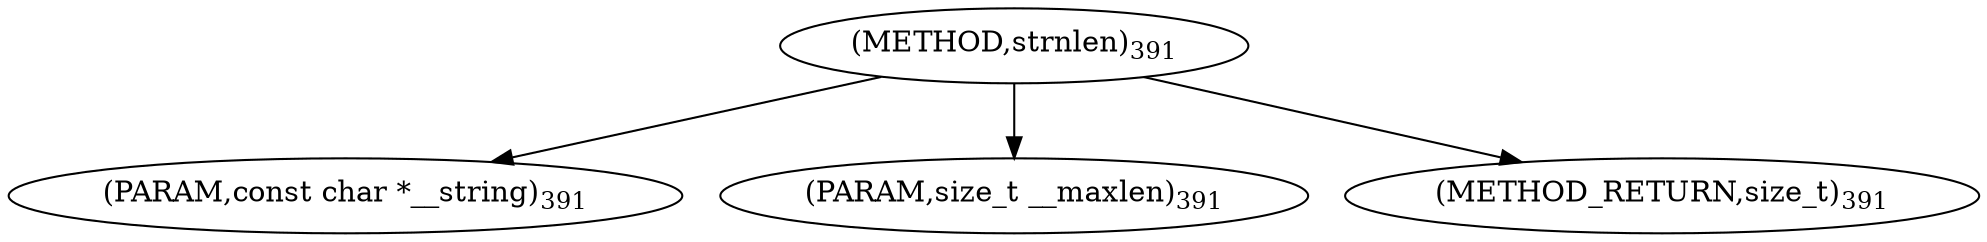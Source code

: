 digraph "strnlen" {  
"98905" [label = <(METHOD,strnlen)<SUB>391</SUB>> ]
"98906" [label = <(PARAM,const char *__string)<SUB>391</SUB>> ]
"98907" [label = <(PARAM,size_t __maxlen)<SUB>391</SUB>> ]
"98908" [label = <(METHOD_RETURN,size_t)<SUB>391</SUB>> ]
  "98905" -> "98906" 
  "98905" -> "98907" 
  "98905" -> "98908" 
}
